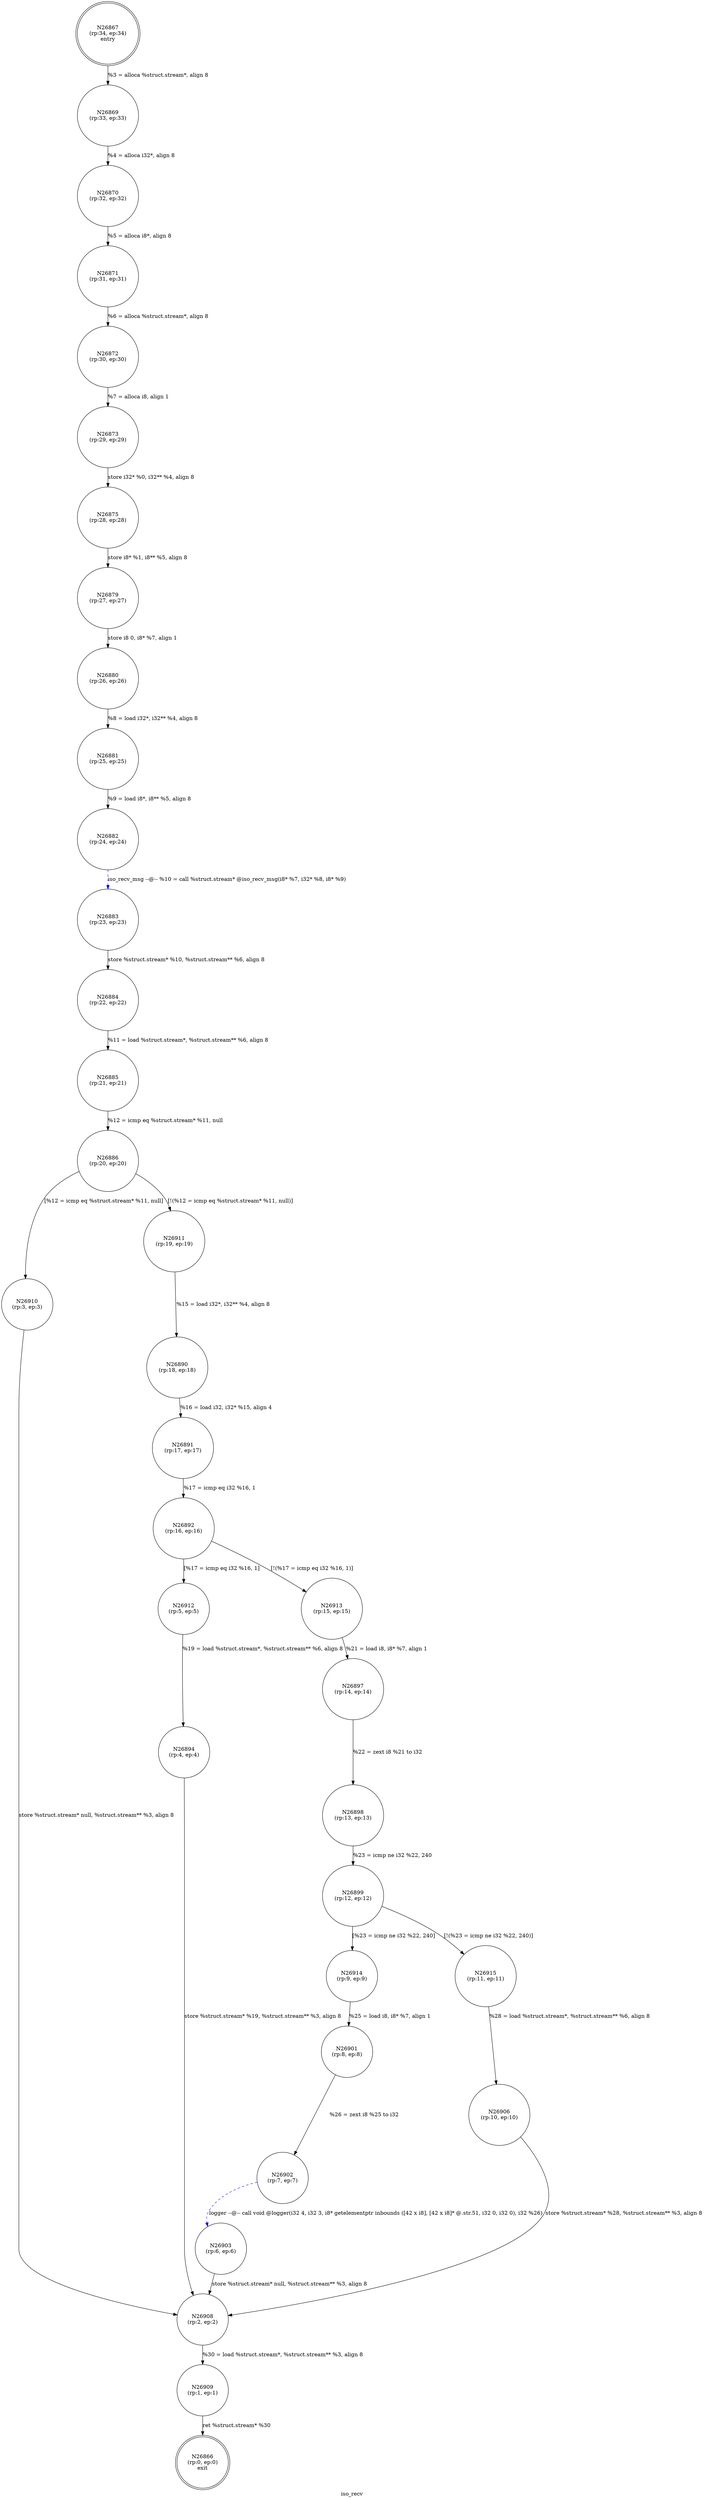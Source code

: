digraph iso_recv {
label="iso_recv"
26866 [label="N26866\n(rp:0, ep:0)\nexit", shape="doublecircle"]
26867 [label="N26867\n(rp:34, ep:34)\nentry", shape="doublecircle"]
26867 -> 26869 [label="%3 = alloca %struct.stream*, align 8"]
26869 [label="N26869\n(rp:33, ep:33)", shape="circle"]
26869 -> 26870 [label="%4 = alloca i32*, align 8"]
26870 [label="N26870\n(rp:32, ep:32)", shape="circle"]
26870 -> 26871 [label="%5 = alloca i8*, align 8"]
26871 [label="N26871\n(rp:31, ep:31)", shape="circle"]
26871 -> 26872 [label="%6 = alloca %struct.stream*, align 8"]
26872 [label="N26872\n(rp:30, ep:30)", shape="circle"]
26872 -> 26873 [label="%7 = alloca i8, align 1"]
26873 [label="N26873\n(rp:29, ep:29)", shape="circle"]
26873 -> 26875 [label="store i32* %0, i32** %4, align 8"]
26875 [label="N26875\n(rp:28, ep:28)", shape="circle"]
26875 -> 26879 [label="store i8* %1, i8** %5, align 8"]
26879 [label="N26879\n(rp:27, ep:27)", shape="circle"]
26879 -> 26880 [label="store i8 0, i8* %7, align 1"]
26880 [label="N26880\n(rp:26, ep:26)", shape="circle"]
26880 -> 26881 [label="%8 = load i32*, i32** %4, align 8"]
26881 [label="N26881\n(rp:25, ep:25)", shape="circle"]
26881 -> 26882 [label="%9 = load i8*, i8** %5, align 8"]
26882 [label="N26882\n(rp:24, ep:24)", shape="circle"]
26882 -> 26883 [label="iso_recv_msg --@-- %10 = call %struct.stream* @iso_recv_msg(i8* %7, i32* %8, i8* %9)", style="dashed", color="blue"]
26883 [label="N26883\n(rp:23, ep:23)", shape="circle"]
26883 -> 26884 [label="store %struct.stream* %10, %struct.stream** %6, align 8"]
26884 [label="N26884\n(rp:22, ep:22)", shape="circle"]
26884 -> 26885 [label="%11 = load %struct.stream*, %struct.stream** %6, align 8"]
26885 [label="N26885\n(rp:21, ep:21)", shape="circle"]
26885 -> 26886 [label="%12 = icmp eq %struct.stream* %11, null"]
26886 [label="N26886\n(rp:20, ep:20)", shape="circle"]
26886 -> 26910 [label="[%12 = icmp eq %struct.stream* %11, null]"]
26886 -> 26911 [label="[!(%12 = icmp eq %struct.stream* %11, null)]"]
26890 [label="N26890\n(rp:18, ep:18)", shape="circle"]
26890 -> 26891 [label="%16 = load i32, i32* %15, align 4"]
26891 [label="N26891\n(rp:17, ep:17)", shape="circle"]
26891 -> 26892 [label="%17 = icmp eq i32 %16, 1"]
26892 [label="N26892\n(rp:16, ep:16)", shape="circle"]
26892 -> 26912 [label="[%17 = icmp eq i32 %16, 1]"]
26892 -> 26913 [label="[!(%17 = icmp eq i32 %16, 1)]"]
26894 [label="N26894\n(rp:4, ep:4)", shape="circle"]
26894 -> 26908 [label="store %struct.stream* %19, %struct.stream** %3, align 8"]
26897 [label="N26897\n(rp:14, ep:14)", shape="circle"]
26897 -> 26898 [label="%22 = zext i8 %21 to i32"]
26898 [label="N26898\n(rp:13, ep:13)", shape="circle"]
26898 -> 26899 [label="%23 = icmp ne i32 %22, 240"]
26899 [label="N26899\n(rp:12, ep:12)", shape="circle"]
26899 -> 26914 [label="[%23 = icmp ne i32 %22, 240]"]
26899 -> 26915 [label="[!(%23 = icmp ne i32 %22, 240)]"]
26901 [label="N26901\n(rp:8, ep:8)", shape="circle"]
26901 -> 26902 [label="%26 = zext i8 %25 to i32"]
26902 [label="N26902\n(rp:7, ep:7)", shape="circle"]
26902 -> 26903 [label="logger --@-- call void @logger(i32 4, i32 3, i8* getelementptr inbounds ([42 x i8], [42 x i8]* @.str.51, i32 0, i32 0), i32 %26)", style="dashed", color="blue"]
26903 [label="N26903\n(rp:6, ep:6)", shape="circle"]
26903 -> 26908 [label="store %struct.stream* null, %struct.stream** %3, align 8"]
26906 [label="N26906\n(rp:10, ep:10)", shape="circle"]
26906 -> 26908 [label="store %struct.stream* %28, %struct.stream** %3, align 8"]
26908 [label="N26908\n(rp:2, ep:2)", shape="circle"]
26908 -> 26909 [label="%30 = load %struct.stream*, %struct.stream** %3, align 8"]
26909 [label="N26909\n(rp:1, ep:1)", shape="circle"]
26909 -> 26866 [label="ret %struct.stream* %30"]
26910 [label="N26910\n(rp:3, ep:3)", shape="circle"]
26910 -> 26908 [label="store %struct.stream* null, %struct.stream** %3, align 8"]
26911 [label="N26911\n(rp:19, ep:19)", shape="circle"]
26911 -> 26890 [label="%15 = load i32*, i32** %4, align 8"]
26912 [label="N26912\n(rp:5, ep:5)", shape="circle"]
26912 -> 26894 [label="%19 = load %struct.stream*, %struct.stream** %6, align 8"]
26913 [label="N26913\n(rp:15, ep:15)", shape="circle"]
26913 -> 26897 [label="%21 = load i8, i8* %7, align 1"]
26914 [label="N26914\n(rp:9, ep:9)", shape="circle"]
26914 -> 26901 [label="%25 = load i8, i8* %7, align 1"]
26915 [label="N26915\n(rp:11, ep:11)", shape="circle"]
26915 -> 26906 [label="%28 = load %struct.stream*, %struct.stream** %6, align 8"]
}
